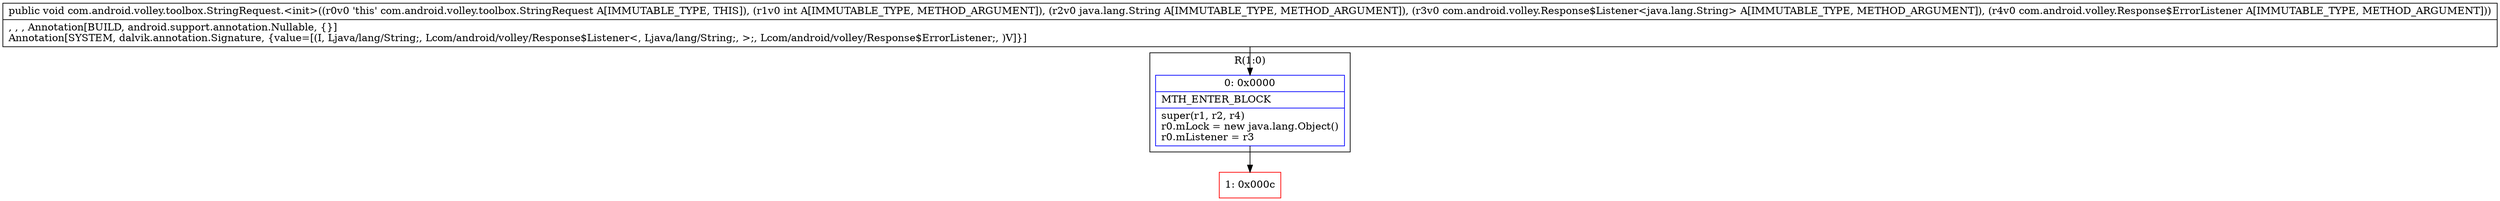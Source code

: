 digraph "CFG forcom.android.volley.toolbox.StringRequest.\<init\>(ILjava\/lang\/String;Lcom\/android\/volley\/Response$Listener;Lcom\/android\/volley\/Response$ErrorListener;)V" {
subgraph cluster_Region_122729032 {
label = "R(1:0)";
node [shape=record,color=blue];
Node_0 [shape=record,label="{0\:\ 0x0000|MTH_ENTER_BLOCK\l|super(r1, r2, r4)\lr0.mLock = new java.lang.Object()\lr0.mListener = r3\l}"];
}
Node_1 [shape=record,color=red,label="{1\:\ 0x000c}"];
MethodNode[shape=record,label="{public void com.android.volley.toolbox.StringRequest.\<init\>((r0v0 'this' com.android.volley.toolbox.StringRequest A[IMMUTABLE_TYPE, THIS]), (r1v0 int A[IMMUTABLE_TYPE, METHOD_ARGUMENT]), (r2v0 java.lang.String A[IMMUTABLE_TYPE, METHOD_ARGUMENT]), (r3v0 com.android.volley.Response$Listener\<java.lang.String\> A[IMMUTABLE_TYPE, METHOD_ARGUMENT]), (r4v0 com.android.volley.Response$ErrorListener A[IMMUTABLE_TYPE, METHOD_ARGUMENT]))  | , , , Annotation[BUILD, android.support.annotation.Nullable, \{\}]\lAnnotation[SYSTEM, dalvik.annotation.Signature, \{value=[(I, Ljava\/lang\/String;, Lcom\/android\/volley\/Response$Listener\<, Ljava\/lang\/String;, \>;, Lcom\/android\/volley\/Response$ErrorListener;, )V]\}]\l}"];
MethodNode -> Node_0;
Node_0 -> Node_1;
}

